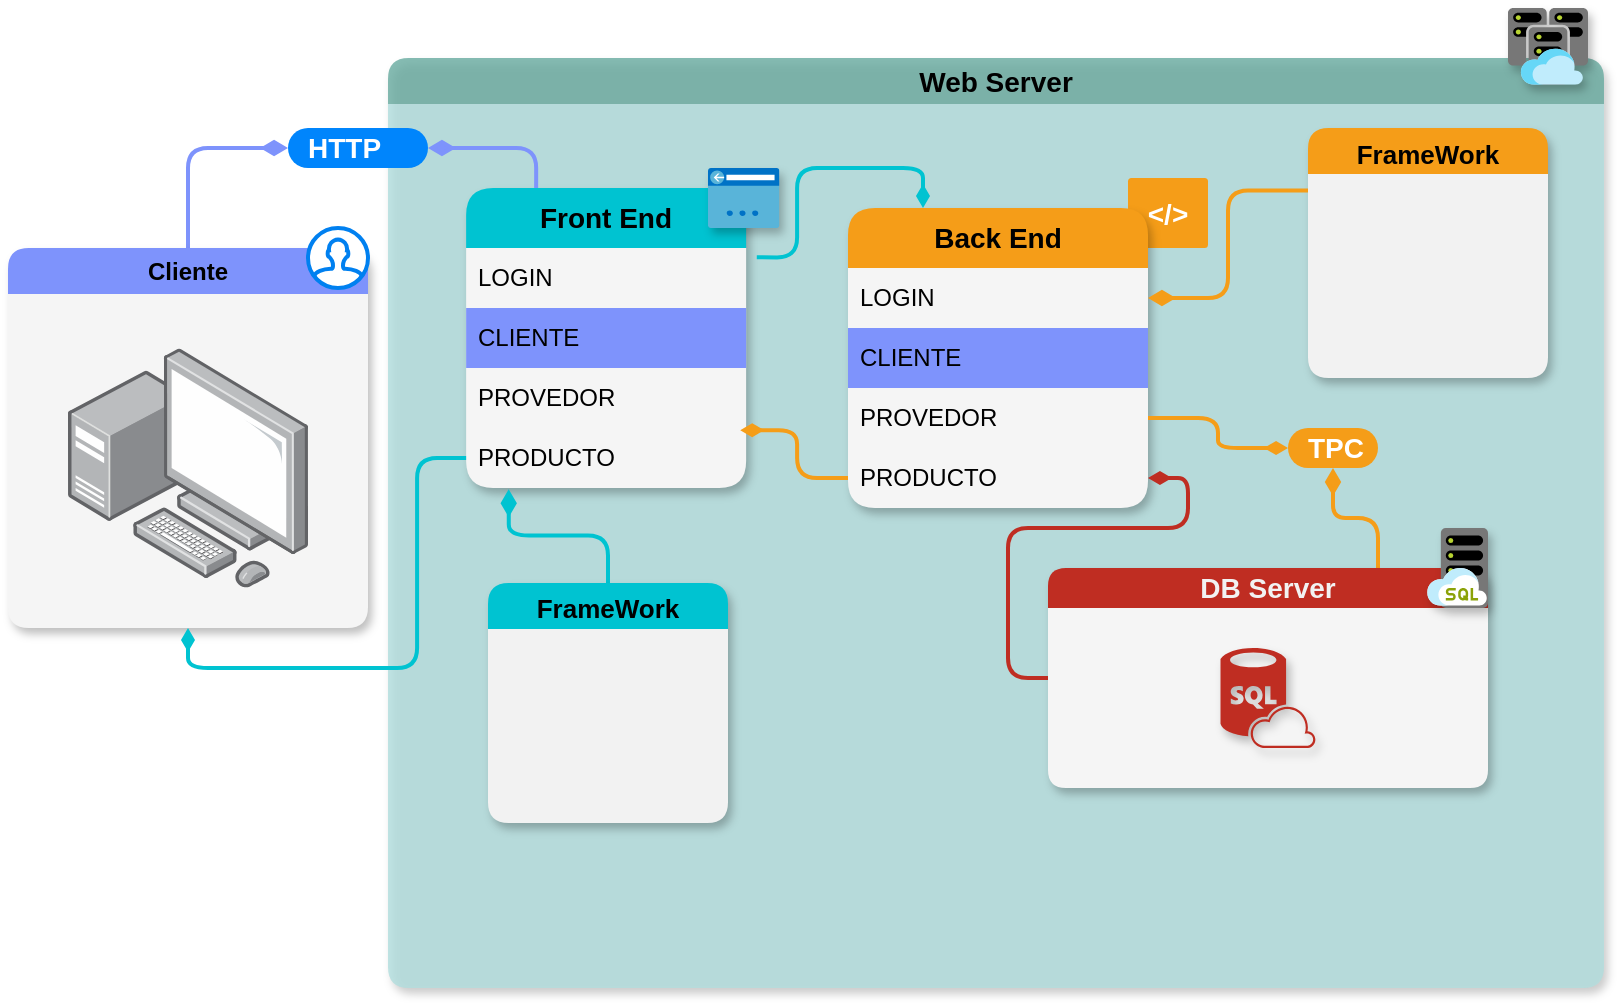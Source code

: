 <mxfile version="20.8.0" type="github">
  <diagram id="9SYyG4e5okf7qWyTnNFg" name="Página-1">
    <mxGraphModel dx="1057" dy="1870" grid="1" gridSize="10" guides="1" tooltips="1" connect="1" arrows="1" fold="1" page="1" pageScale="1" pageWidth="827" pageHeight="1169" background="#ffffff" math="0" shadow="0">
      <root>
        <mxCell id="0" />
        <mxCell id="1" parent="0" />
        <mxCell id="7KIfi2kmkH-didbgByHA-25" value="&lt;font style=&quot;font-size: 14px;&quot;&gt;Web Server&lt;/font&gt;" style="swimlane;whiteSpace=wrap;html=1;rounded=1;shadow=1;glass=0;sketch=0;swimlaneFillColor=#B1DEDE;opacity=80;fillColor=#67AB9F;strokeColor=none;startSize=23;" parent="1" vertex="1">
          <mxGeometry x="200" y="25" width="608" height="465" as="geometry" />
        </mxCell>
        <mxCell id="LBUets22Rp9iDMmBNLOW-9" style="edgeStyle=orthogonalEdgeStyle;rounded=1;orthogonalLoop=1;jettySize=auto;html=1;exitX=0.75;exitY=0;exitDx=0;exitDy=0;entryX=0.5;entryY=1;entryDx=0;entryDy=0;strokeColor=#F59D18;strokeWidth=2;fontSize=12;endArrow=diamondThin;endFill=1;startSize=8;endSize=8;" edge="1" parent="7KIfi2kmkH-didbgByHA-25" source="7KIfi2kmkH-didbgByHA-27" target="LBUets22Rp9iDMmBNLOW-8">
          <mxGeometry relative="1" as="geometry" />
        </mxCell>
        <mxCell id="7KIfi2kmkH-didbgByHA-27" value="&lt;font style=&quot;font-size: 14px;&quot;&gt;DB Server&lt;/font&gt;" style="swimlane;whiteSpace=wrap;html=1;rounded=1;shadow=1;glass=0;sketch=0;strokeColor=none;fillColor=#BF2D22;startSize=20;swimlaneFillColor=#F5F5F5;fontColor=#F2F2F2;" parent="7KIfi2kmkH-didbgByHA-25" vertex="1">
          <mxGeometry x="330" y="255" width="220" height="110" as="geometry" />
        </mxCell>
        <mxCell id="7KIfi2kmkH-didbgByHA-28" value="" style="verticalLabelPosition=bottom;html=1;verticalAlign=top;align=center;strokeColor=none;fillColor=#BF2D22;shape=mxgraph.azure.sql_database_sql_azure;rounded=1;shadow=1;glass=0;sketch=0;" parent="7KIfi2kmkH-didbgByHA-27" vertex="1">
          <mxGeometry x="86.25" y="40" width="47.5" height="50" as="geometry" />
        </mxCell>
        <mxCell id="7KIfi2kmkH-didbgByHA-44" value="" style="sketch=0;aspect=fixed;html=1;points=[];align=center;image;fontSize=12;image=img/lib/mscae/SQL_Managed_Instances.svg;rounded=1;shadow=1;glass=0;strokeColor=#67AB9F;strokeWidth=2;fontColor=#F2F2F2;fillColor=#00C3D1;gradientColor=none;" parent="7KIfi2kmkH-didbgByHA-27" vertex="1">
          <mxGeometry x="189.6" y="-20" width="30.4" height="40" as="geometry" />
        </mxCell>
        <mxCell id="7KIfi2kmkH-didbgByHA-2" value="&lt;font style=&quot;vertical-align: inherit;&quot;&gt;&lt;font style=&quot;vertical-align: inherit;&quot;&gt;&lt;font style=&quot;vertical-align: inherit;&quot;&gt;&lt;font style=&quot;vertical-align: inherit;&quot;&gt;&lt;font style=&quot;vertical-align: inherit;&quot;&gt;&lt;font size=&quot;1&quot; style=&quot;vertical-align: inherit;&quot;&gt;&lt;b style=&quot;font-size: 14px;&quot;&gt;Front End&lt;/b&gt;&lt;/font&gt;&lt;/font&gt;&lt;/font&gt;&lt;/font&gt;&lt;/font&gt;&lt;/font&gt;" style="swimlane;fontStyle=0;childLayout=stackLayout;horizontal=1;startSize=30;horizontalStack=0;resizeParent=1;resizeParentMax=0;resizeLast=0;collapsible=1;marginBottom=0;whiteSpace=wrap;html=1;fillColor=#00C3D1;strokeColor=none;rounded=1;shadow=1;swimlaneFillColor=#F5F5F5;" parent="7KIfi2kmkH-didbgByHA-25" vertex="1">
          <mxGeometry x="39.07" y="65" width="140" height="150" as="geometry" />
        </mxCell>
        <mxCell id="7KIfi2kmkH-didbgByHA-3" value="&lt;font style=&quot;vertical-align: inherit;&quot;&gt;&lt;font style=&quot;vertical-align: inherit;&quot;&gt;&lt;font style=&quot;vertical-align: inherit;&quot;&gt;&lt;font style=&quot;vertical-align: inherit;&quot;&gt;&lt;font style=&quot;vertical-align: inherit;&quot;&gt;&lt;font style=&quot;vertical-align: inherit;&quot;&gt;LOGIN&lt;/font&gt;&lt;/font&gt;&lt;/font&gt;&lt;/font&gt;&lt;/font&gt;&lt;/font&gt;" style="text;strokeColor=none;fillColor=none;align=left;verticalAlign=middle;spacingLeft=4;spacingRight=4;overflow=hidden;points=[[0,0.5],[1,0.5]];portConstraint=eastwest;rotatable=0;whiteSpace=wrap;html=1;" parent="7KIfi2kmkH-didbgByHA-2" vertex="1">
          <mxGeometry y="30" width="140" height="30" as="geometry" />
        </mxCell>
        <mxCell id="7KIfi2kmkH-didbgByHA-4" value="&lt;font style=&quot;vertical-align: inherit;&quot;&gt;&lt;font style=&quot;vertical-align: inherit;&quot;&gt;&lt;font style=&quot;vertical-align: inherit;&quot;&gt;&lt;font style=&quot;vertical-align: inherit;&quot;&gt;CLIENTE&lt;/font&gt;&lt;/font&gt;&lt;/font&gt;&lt;/font&gt;" style="text;strokeColor=none;fillColor=#7E93FC;align=left;verticalAlign=middle;spacingLeft=4;spacingRight=4;overflow=hidden;points=[[0,0.5],[1,0.5]];portConstraint=eastwest;rotatable=0;whiteSpace=wrap;html=1;" parent="7KIfi2kmkH-didbgByHA-2" vertex="1">
          <mxGeometry y="60" width="140" height="30" as="geometry" />
        </mxCell>
        <mxCell id="7KIfi2kmkH-didbgByHA-17" value="&lt;font style=&quot;vertical-align: inherit;&quot;&gt;&lt;font style=&quot;vertical-align: inherit;&quot;&gt;PROVEDOR&lt;/font&gt;&lt;/font&gt;" style="text;strokeColor=none;fillColor=none;align=left;verticalAlign=middle;spacingLeft=4;spacingRight=4;overflow=hidden;points=[[0,0.5],[1,0.5]];portConstraint=eastwest;rotatable=0;whiteSpace=wrap;html=1;" parent="7KIfi2kmkH-didbgByHA-2" vertex="1">
          <mxGeometry y="90" width="140" height="30" as="geometry" />
        </mxCell>
        <mxCell id="7KIfi2kmkH-didbgByHA-20" value="&lt;font style=&quot;vertical-align: inherit;&quot;&gt;&lt;font style=&quot;vertical-align: inherit;&quot;&gt;PRODUCTO&lt;/font&gt;&lt;/font&gt;" style="text;strokeColor=none;fillColor=none;align=left;verticalAlign=middle;spacingLeft=4;spacingRight=4;overflow=hidden;points=[[0,0.5],[1,0.5]];portConstraint=eastwest;rotatable=0;whiteSpace=wrap;html=1;" parent="7KIfi2kmkH-didbgByHA-2" vertex="1">
          <mxGeometry y="120" width="140" height="30" as="geometry" />
        </mxCell>
        <mxCell id="7KIfi2kmkH-didbgByHA-43" value="" style="sketch=0;aspect=fixed;html=1;points=[];align=center;image;fontSize=12;image=img/lib/mscae/Virtual_Clusters.svg;rounded=1;shadow=1;glass=0;strokeColor=#67AB9F;strokeWidth=2;fontColor=#F2F2F2;fillColor=#00C3D1;gradientColor=none;" parent="7KIfi2kmkH-didbgByHA-25" vertex="1">
          <mxGeometry x="560" y="-25" width="40" height="38.4" as="geometry" />
        </mxCell>
        <mxCell id="7KIfi2kmkH-didbgByHA-45" value="" style="sketch=0;aspect=fixed;html=1;points=[];align=center;image;fontSize=12;image=img/lib/mscae/ClassicIPAddress.svg;rounded=1;shadow=1;glass=0;strokeColor=#67AB9F;strokeWidth=2;fontColor=#F2F2F2;fillColor=#00C3D1;gradientColor=none;" parent="7KIfi2kmkH-didbgByHA-25" vertex="1">
          <mxGeometry x="160" y="55" width="35.71" height="30" as="geometry" />
        </mxCell>
        <mxCell id="LBUets22Rp9iDMmBNLOW-2" value="&amp;lt;/&amp;gt;" style="rounded=1;arcSize=5;fillColor=#F59D18;strokeColor=none;fontColor=#ffffff;align=center;verticalAlign=middle;whiteSpace=wrap;fontSize=14;fontStyle=1;html=1;sketch=0;" vertex="1" parent="7KIfi2kmkH-didbgByHA-25">
          <mxGeometry x="370" y="60" width="40" height="35" as="geometry" />
        </mxCell>
        <mxCell id="LBUets22Rp9iDMmBNLOW-8" value="TPC" style="rounded=1;whiteSpace=wrap;html=1;arcSize=50;strokeColor=none;strokeWidth=1;fillColor=#F59D18;fontColor=#FFFFFF;whiteSpace=wrap;align=left;verticalAlign=middle;spacingLeft=0;fontStyle=1;fontSize=14;spacing=10;" vertex="1" parent="7KIfi2kmkH-didbgByHA-25">
          <mxGeometry x="450" y="185" width="45" height="20" as="geometry" />
        </mxCell>
        <mxCell id="LBUets22Rp9iDMmBNLOW-13" style="edgeStyle=orthogonalEdgeStyle;rounded=1;orthogonalLoop=1;jettySize=auto;html=1;exitX=0.5;exitY=0;exitDx=0;exitDy=0;entryX=0.152;entryY=1.022;entryDx=0;entryDy=0;entryPerimeter=0;strokeColor=#00C3D1;strokeWidth=2;fontSize=11;endArrow=diamondThin;endFill=1;startSize=8;endSize=8;" edge="1" parent="7KIfi2kmkH-didbgByHA-25" source="LBUets22Rp9iDMmBNLOW-10" target="7KIfi2kmkH-didbgByHA-20">
          <mxGeometry relative="1" as="geometry" />
        </mxCell>
        <mxCell id="LBUets22Rp9iDMmBNLOW-10" value="&lt;font style=&quot;font-size: 13px;&quot;&gt;FrameWork&lt;/font&gt;" style="swimlane;whiteSpace=wrap;html=1;fontSize=16;fillColor=#00C3D1;swimlaneFillColor=#F2F2F2;rounded=1;shadow=1;strokeColor=none;" vertex="1" parent="7KIfi2kmkH-didbgByHA-25">
          <mxGeometry x="50" y="262.5" width="120" height="120" as="geometry" />
        </mxCell>
        <mxCell id="LBUets22Rp9iDMmBNLOW-11" value="" style="shape=image;html=1;verticalAlign=top;verticalLabelPosition=bottom;labelBackgroundColor=#ffffff;imageAspect=0;aspect=fixed;image=https://cdn0.iconfinder.com/data/icons/phosphor-regular-vol-1/256/angular-logo-128.png;rounded=1;shadow=1;fontSize=11;fillColor=#00C3D1;" vertex="1" parent="LBUets22Rp9iDMmBNLOW-10">
          <mxGeometry x="12.5" y="22.5" width="97.5" height="97.5" as="geometry" />
        </mxCell>
        <mxCell id="LBUets22Rp9iDMmBNLOW-14" value="&lt;font style=&quot;font-size: 13px;&quot;&gt;FrameWork&lt;/font&gt;" style="swimlane;whiteSpace=wrap;html=1;fontSize=16;fillColor=#F59D18;swimlaneFillColor=#F2F2F2;rounded=1;shadow=1;strokeColor=none;" vertex="1" parent="7KIfi2kmkH-didbgByHA-25">
          <mxGeometry x="460" y="35" width="120" height="125" as="geometry" />
        </mxCell>
        <mxCell id="LBUets22Rp9iDMmBNLOW-16" value="" style="shape=image;html=1;verticalAlign=top;verticalLabelPosition=bottom;labelBackgroundColor=#ffffff;imageAspect=0;aspect=fixed;image=https://cdn2.iconfinder.com/data/icons/boxicons-logos/24/bxl-spring-boot-128.png;rounded=1;shadow=1;fontSize=11;fillColor=#F59D18;" vertex="1" parent="LBUets22Rp9iDMmBNLOW-14">
          <mxGeometry x="15.5" y="30" width="89" height="89" as="geometry" />
        </mxCell>
        <mxCell id="7KIfi2kmkH-didbgByHA-6" value="&lt;b&gt;&lt;font style=&quot;font-size: 14px;&quot;&gt;Back End&lt;/font&gt;&lt;/b&gt;" style="swimlane;fontStyle=0;childLayout=stackLayout;horizontal=1;startSize=30;horizontalStack=0;resizeParent=1;resizeParentMax=0;resizeLast=0;collapsible=1;marginBottom=0;whiteSpace=wrap;html=1;fillColor=#F59D18;strokeColor=none;swimlaneFillColor=#F5F5F5;shadow=1;rounded=1;" parent="1" vertex="1">
          <mxGeometry x="430" y="100" width="150" height="150" as="geometry" />
        </mxCell>
        <mxCell id="7KIfi2kmkH-didbgByHA-7" value="LOGIN" style="text;strokeColor=none;fillColor=none;align=left;verticalAlign=middle;spacingLeft=4;spacingRight=4;overflow=hidden;points=[[0,0.5],[1,0.5]];portConstraint=eastwest;rotatable=0;whiteSpace=wrap;html=1;" parent="7KIfi2kmkH-didbgByHA-6" vertex="1">
          <mxGeometry y="30" width="150" height="30" as="geometry" />
        </mxCell>
        <mxCell id="7KIfi2kmkH-didbgByHA-8" value="CLIENTE" style="text;strokeColor=none;fillColor=#7E93FC;align=left;verticalAlign=middle;spacingLeft=4;spacingRight=4;overflow=hidden;points=[[0,0.5],[1,0.5]];portConstraint=eastwest;rotatable=0;whiteSpace=wrap;html=1;" parent="7KIfi2kmkH-didbgByHA-6" vertex="1">
          <mxGeometry y="60" width="150" height="30" as="geometry" />
        </mxCell>
        <mxCell id="7KIfi2kmkH-didbgByHA-9" value="PROVEDOR" style="text;strokeColor=none;fillColor=none;align=left;verticalAlign=middle;spacingLeft=4;spacingRight=4;overflow=hidden;points=[[0,0.5],[1,0.5]];portConstraint=eastwest;rotatable=0;whiteSpace=wrap;html=1;" parent="7KIfi2kmkH-didbgByHA-6" vertex="1">
          <mxGeometry y="90" width="150" height="30" as="geometry" />
        </mxCell>
        <mxCell id="7KIfi2kmkH-didbgByHA-23" value="PRODUCTO" style="text;strokeColor=none;fillColor=none;align=left;verticalAlign=middle;spacingLeft=4;spacingRight=4;overflow=hidden;points=[[0,0.5],[1,0.5]];portConstraint=eastwest;rotatable=0;whiteSpace=wrap;html=1;" parent="7KIfi2kmkH-didbgByHA-6" vertex="1">
          <mxGeometry y="120" width="150" height="30" as="geometry" />
        </mxCell>
        <mxCell id="LBUets22Rp9iDMmBNLOW-6" style="edgeStyle=orthogonalEdgeStyle;rounded=1;orthogonalLoop=1;jettySize=auto;html=1;exitX=0.5;exitY=0;exitDx=0;exitDy=0;entryX=0;entryY=0.5;entryDx=0;entryDy=0;strokeColor=#7E93FC;strokeWidth=2;fontSize=12;endArrow=diamondThin;endFill=1;startSize=8;endSize=8;" edge="1" parent="1" source="7KIfi2kmkH-didbgByHA-1" target="LBUets22Rp9iDMmBNLOW-3">
          <mxGeometry relative="1" as="geometry" />
        </mxCell>
        <mxCell id="7KIfi2kmkH-didbgByHA-1" value="&lt;font style=&quot;vertical-align: inherit;&quot;&gt;&lt;font style=&quot;vertical-align: inherit;&quot;&gt;Cliente&lt;/font&gt;&lt;/font&gt;" style="swimlane;whiteSpace=wrap;html=1;fillColor=#7E93FC;strokeColor=none;shadow=1;rounded=1;glass=0;gradientColor=none;swimlaneFillColor=#F5F5F5;" parent="1" vertex="1">
          <mxGeometry x="10" y="120" width="180" height="190" as="geometry" />
        </mxCell>
        <mxCell id="7KIfi2kmkH-didbgByHA-15" value="" style="points=[];aspect=fixed;html=1;align=center;shadow=0;dashed=0;image;image=img/lib/allied_telesis/computer_and_terminals/Personal_Computer_with_Server.svg;" parent="7KIfi2kmkH-didbgByHA-1" vertex="1">
          <mxGeometry x="30" y="50" width="120" height="120" as="geometry" />
        </mxCell>
        <mxCell id="7KIfi2kmkH-didbgByHA-38" value="" style="html=1;verticalLabelPosition=bottom;align=center;labelBackgroundColor=#ffffff;verticalAlign=top;strokeWidth=2;strokeColor=#0080F0;shadow=0;dashed=0;shape=mxgraph.ios7.icons.user;rounded=1;glass=0;sketch=0;fontSize=14;fontColor=#F2F2F2;fillColor=#FFFFFF;gradientColor=none;" parent="7KIfi2kmkH-didbgByHA-1" vertex="1">
          <mxGeometry x="150" y="-10" width="30" height="30" as="geometry" />
        </mxCell>
        <mxCell id="7KIfi2kmkH-didbgByHA-31" style="edgeStyle=orthogonalEdgeStyle;rounded=1;orthogonalLoop=1;jettySize=auto;html=1;exitX=1.038;exitY=0.156;exitDx=0;exitDy=0;entryX=0.25;entryY=0;entryDx=0;entryDy=0;fontSize=14;fontColor=#F2F2F2;strokeColor=#00C3D1;strokeWidth=2;endArrow=diamondThin;endFill=1;exitPerimeter=0;" parent="1" source="7KIfi2kmkH-didbgByHA-3" target="7KIfi2kmkH-didbgByHA-6" edge="1">
          <mxGeometry relative="1" as="geometry" />
        </mxCell>
        <mxCell id="7KIfi2kmkH-didbgByHA-32" style="edgeStyle=orthogonalEdgeStyle;rounded=1;orthogonalLoop=1;jettySize=auto;html=1;exitX=1;exitY=0.5;exitDx=0;exitDy=0;fontSize=14;fontColor=#F2F2F2;strokeColor=#F59D18;strokeWidth=2;endArrow=diamondThin;endFill=1;" parent="1" source="7KIfi2kmkH-didbgByHA-9" target="LBUets22Rp9iDMmBNLOW-8" edge="1">
          <mxGeometry relative="1" as="geometry">
            <mxPoint x="640" y="220" as="targetPoint" />
          </mxGeometry>
        </mxCell>
        <mxCell id="7KIfi2kmkH-didbgByHA-33" style="edgeStyle=orthogonalEdgeStyle;rounded=1;orthogonalLoop=1;jettySize=auto;html=1;exitX=0;exitY=0.5;exitDx=0;exitDy=0;fontSize=14;fontColor=#F2F2F2;strokeColor=#BF2D22;strokeWidth=2;endArrow=diamondThin;endFill=1;" parent="1" source="7KIfi2kmkH-didbgByHA-27" target="7KIfi2kmkH-didbgByHA-23" edge="1">
          <mxGeometry relative="1" as="geometry" />
        </mxCell>
        <mxCell id="7KIfi2kmkH-didbgByHA-34" style="edgeStyle=orthogonalEdgeStyle;rounded=1;orthogonalLoop=1;jettySize=auto;html=1;exitX=0;exitY=0.5;exitDx=0;exitDy=0;entryX=0.979;entryY=0.037;entryDx=0;entryDy=0;entryPerimeter=0;fontSize=14;fontColor=#F2F2F2;strokeColor=#F59D18;strokeWidth=2;endArrow=diamondThin;endFill=1;" parent="1" source="7KIfi2kmkH-didbgByHA-23" target="7KIfi2kmkH-didbgByHA-20" edge="1">
          <mxGeometry relative="1" as="geometry" />
        </mxCell>
        <mxCell id="7KIfi2kmkH-didbgByHA-35" style="edgeStyle=orthogonalEdgeStyle;rounded=1;orthogonalLoop=1;jettySize=auto;html=1;exitX=0;exitY=0.5;exitDx=0;exitDy=0;entryX=0.5;entryY=1;entryDx=0;entryDy=0;fontSize=14;fontColor=#F2F2F2;strokeColor=#00C3D1;strokeWidth=2;endArrow=diamondThin;endFill=1;" parent="1" source="7KIfi2kmkH-didbgByHA-20" target="7KIfi2kmkH-didbgByHA-1" edge="1">
          <mxGeometry relative="1" as="geometry" />
        </mxCell>
        <mxCell id="LBUets22Rp9iDMmBNLOW-3" value="HTTP" style="rounded=1;whiteSpace=wrap;html=1;arcSize=50;strokeColor=none;strokeWidth=1;fillColor=#0085FC;fontColor=#FFFFFF;whiteSpace=wrap;align=left;verticalAlign=middle;spacingLeft=0;fontStyle=1;fontSize=14;spacing=10;" vertex="1" parent="1">
          <mxGeometry x="150" y="60" width="70" height="20" as="geometry" />
        </mxCell>
        <mxCell id="LBUets22Rp9iDMmBNLOW-7" style="edgeStyle=orthogonalEdgeStyle;rounded=1;orthogonalLoop=1;jettySize=auto;html=1;exitX=0.25;exitY=0;exitDx=0;exitDy=0;entryX=1;entryY=0.5;entryDx=0;entryDy=0;strokeColor=#7E93FC;strokeWidth=2;fontSize=12;endArrow=diamondThin;endFill=1;startSize=8;endSize=8;" edge="1" parent="1" source="7KIfi2kmkH-didbgByHA-2" target="LBUets22Rp9iDMmBNLOW-3">
          <mxGeometry relative="1" as="geometry" />
        </mxCell>
        <mxCell id="LBUets22Rp9iDMmBNLOW-17" style="edgeStyle=orthogonalEdgeStyle;rounded=1;orthogonalLoop=1;jettySize=auto;html=1;exitX=0;exitY=0.25;exitDx=0;exitDy=0;entryX=1;entryY=0.5;entryDx=0;entryDy=0;strokeColor=#F59D18;strokeWidth=2;fontSize=11;endArrow=diamondThin;endFill=1;startSize=8;endSize=8;" edge="1" parent="1" source="LBUets22Rp9iDMmBNLOW-14" target="7KIfi2kmkH-didbgByHA-7">
          <mxGeometry relative="1" as="geometry" />
        </mxCell>
      </root>
    </mxGraphModel>
  </diagram>
</mxfile>
